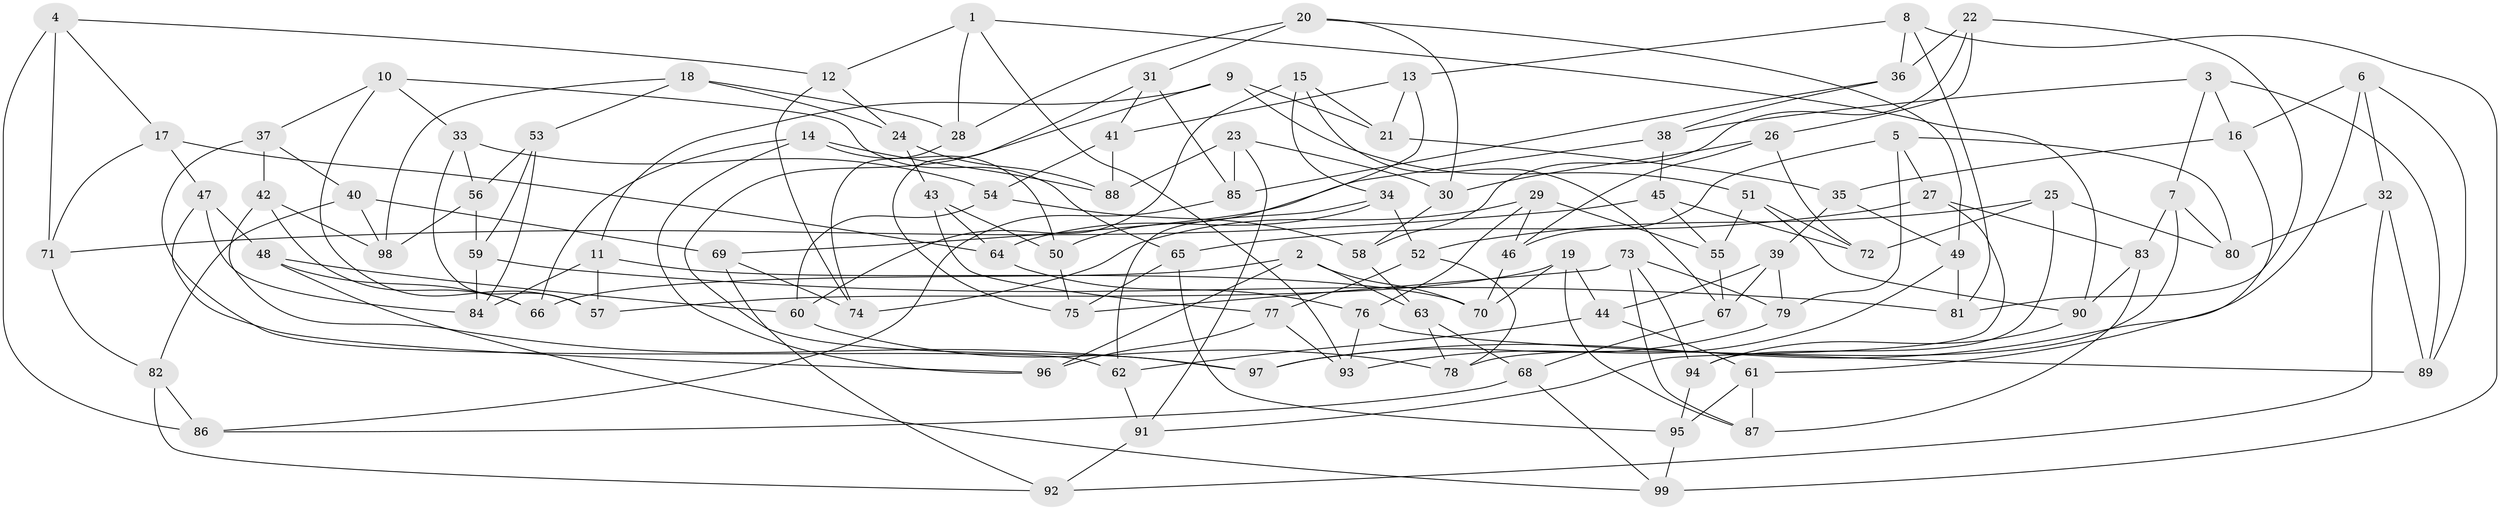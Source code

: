 // coarse degree distribution, {6: 0.4918032786885246, 4: 0.3442622950819672, 5: 0.13114754098360656, 3: 0.03278688524590164}
// Generated by graph-tools (version 1.1) at 2025/52/02/27/25 19:52:28]
// undirected, 99 vertices, 198 edges
graph export_dot {
graph [start="1"]
  node [color=gray90,style=filled];
  1;
  2;
  3;
  4;
  5;
  6;
  7;
  8;
  9;
  10;
  11;
  12;
  13;
  14;
  15;
  16;
  17;
  18;
  19;
  20;
  21;
  22;
  23;
  24;
  25;
  26;
  27;
  28;
  29;
  30;
  31;
  32;
  33;
  34;
  35;
  36;
  37;
  38;
  39;
  40;
  41;
  42;
  43;
  44;
  45;
  46;
  47;
  48;
  49;
  50;
  51;
  52;
  53;
  54;
  55;
  56;
  57;
  58;
  59;
  60;
  61;
  62;
  63;
  64;
  65;
  66;
  67;
  68;
  69;
  70;
  71;
  72;
  73;
  74;
  75;
  76;
  77;
  78;
  79;
  80;
  81;
  82;
  83;
  84;
  85;
  86;
  87;
  88;
  89;
  90;
  91;
  92;
  93;
  94;
  95;
  96;
  97;
  98;
  99;
  1 -- 90;
  1 -- 28;
  1 -- 93;
  1 -- 12;
  2 -- 96;
  2 -- 66;
  2 -- 63;
  2 -- 70;
  3 -- 38;
  3 -- 7;
  3 -- 16;
  3 -- 89;
  4 -- 12;
  4 -- 71;
  4 -- 17;
  4 -- 86;
  5 -- 27;
  5 -- 46;
  5 -- 79;
  5 -- 80;
  6 -- 32;
  6 -- 16;
  6 -- 61;
  6 -- 89;
  7 -- 83;
  7 -- 78;
  7 -- 80;
  8 -- 13;
  8 -- 36;
  8 -- 99;
  8 -- 81;
  9 -- 21;
  9 -- 11;
  9 -- 97;
  9 -- 51;
  10 -- 57;
  10 -- 33;
  10 -- 37;
  10 -- 65;
  11 -- 57;
  11 -- 84;
  11 -- 70;
  12 -- 24;
  12 -- 74;
  13 -- 41;
  13 -- 50;
  13 -- 21;
  14 -- 96;
  14 -- 66;
  14 -- 88;
  14 -- 50;
  15 -- 60;
  15 -- 67;
  15 -- 21;
  15 -- 34;
  16 -- 97;
  16 -- 35;
  17 -- 71;
  17 -- 47;
  17 -- 64;
  18 -- 24;
  18 -- 98;
  18 -- 53;
  18 -- 28;
  19 -- 87;
  19 -- 57;
  19 -- 44;
  19 -- 70;
  20 -- 31;
  20 -- 30;
  20 -- 49;
  20 -- 28;
  21 -- 35;
  22 -- 26;
  22 -- 81;
  22 -- 58;
  22 -- 36;
  23 -- 30;
  23 -- 91;
  23 -- 85;
  23 -- 88;
  24 -- 88;
  24 -- 43;
  25 -- 72;
  25 -- 94;
  25 -- 80;
  25 -- 52;
  26 -- 72;
  26 -- 46;
  26 -- 30;
  27 -- 91;
  27 -- 83;
  27 -- 65;
  28 -- 74;
  29 -- 46;
  29 -- 55;
  29 -- 76;
  29 -- 74;
  30 -- 58;
  31 -- 85;
  31 -- 75;
  31 -- 41;
  32 -- 92;
  32 -- 80;
  32 -- 89;
  33 -- 56;
  33 -- 54;
  33 -- 57;
  34 -- 62;
  34 -- 64;
  34 -- 52;
  35 -- 39;
  35 -- 49;
  36 -- 85;
  36 -- 38;
  37 -- 62;
  37 -- 40;
  37 -- 42;
  38 -- 45;
  38 -- 69;
  39 -- 44;
  39 -- 79;
  39 -- 67;
  40 -- 98;
  40 -- 82;
  40 -- 69;
  41 -- 88;
  41 -- 54;
  42 -- 97;
  42 -- 66;
  42 -- 98;
  43 -- 64;
  43 -- 50;
  43 -- 77;
  44 -- 62;
  44 -- 61;
  45 -- 71;
  45 -- 55;
  45 -- 72;
  46 -- 70;
  47 -- 84;
  47 -- 96;
  47 -- 48;
  48 -- 99;
  48 -- 66;
  48 -- 60;
  49 -- 81;
  49 -- 93;
  50 -- 75;
  51 -- 90;
  51 -- 55;
  51 -- 72;
  52 -- 78;
  52 -- 77;
  53 -- 84;
  53 -- 56;
  53 -- 59;
  54 -- 58;
  54 -- 60;
  55 -- 67;
  56 -- 59;
  56 -- 98;
  58 -- 63;
  59 -- 84;
  59 -- 81;
  60 -- 78;
  61 -- 87;
  61 -- 95;
  62 -- 91;
  63 -- 78;
  63 -- 68;
  64 -- 76;
  65 -- 75;
  65 -- 95;
  67 -- 68;
  68 -- 99;
  68 -- 86;
  69 -- 92;
  69 -- 74;
  71 -- 82;
  73 -- 87;
  73 -- 75;
  73 -- 94;
  73 -- 79;
  76 -- 93;
  76 -- 89;
  77 -- 93;
  77 -- 96;
  79 -- 97;
  82 -- 92;
  82 -- 86;
  83 -- 90;
  83 -- 87;
  85 -- 86;
  90 -- 94;
  91 -- 92;
  94 -- 95;
  95 -- 99;
}
